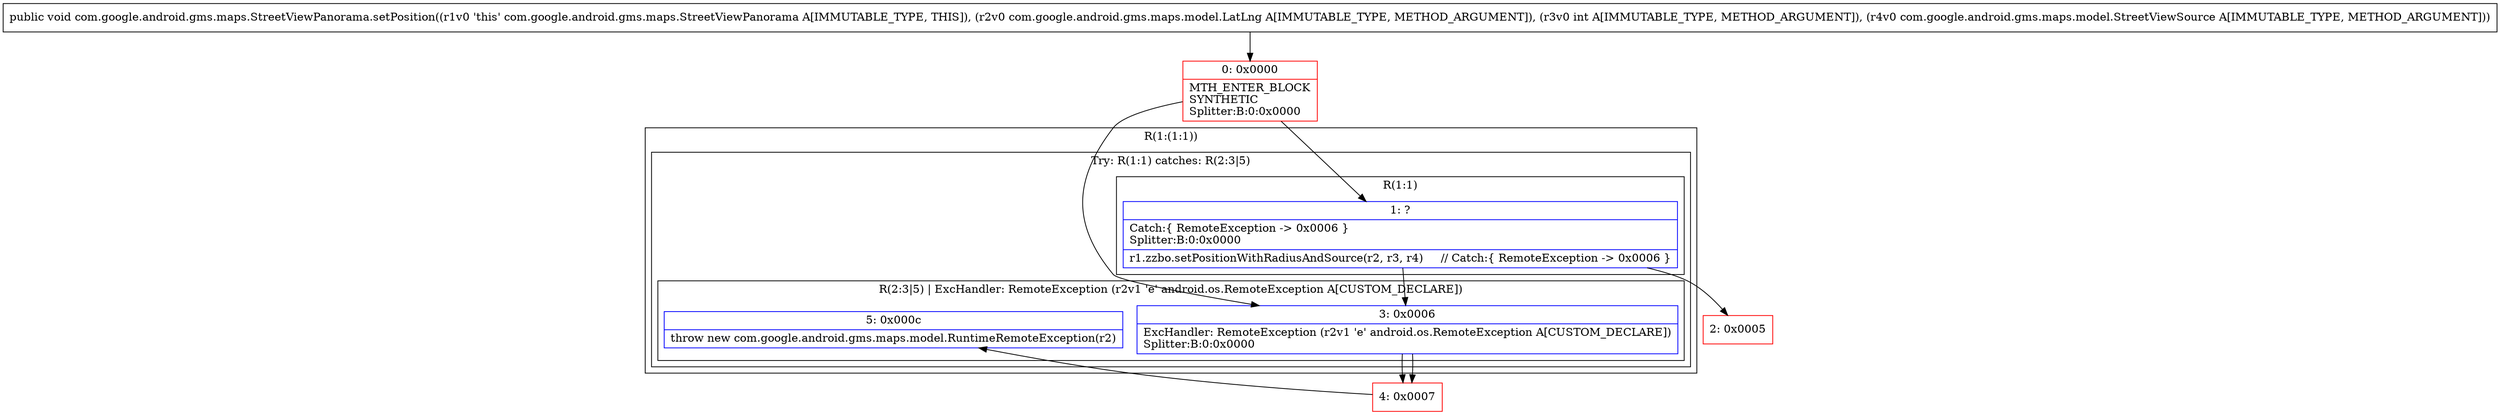 digraph "CFG forcom.google.android.gms.maps.StreetViewPanorama.setPosition(Lcom\/google\/android\/gms\/maps\/model\/LatLng;ILcom\/google\/android\/gms\/maps\/model\/StreetViewSource;)V" {
subgraph cluster_Region_1150807510 {
label = "R(1:(1:1))";
node [shape=record,color=blue];
subgraph cluster_TryCatchRegion_2135721915 {
label = "Try: R(1:1) catches: R(2:3|5)";
node [shape=record,color=blue];
subgraph cluster_Region_826811385 {
label = "R(1:1)";
node [shape=record,color=blue];
Node_1 [shape=record,label="{1\:\ ?|Catch:\{ RemoteException \-\> 0x0006 \}\lSplitter:B:0:0x0000\l|r1.zzbo.setPositionWithRadiusAndSource(r2, r3, r4)     \/\/ Catch:\{ RemoteException \-\> 0x0006 \}\l}"];
}
subgraph cluster_Region_728056422 {
label = "R(2:3|5) | ExcHandler: RemoteException (r2v1 'e' android.os.RemoteException A[CUSTOM_DECLARE])\l";
node [shape=record,color=blue];
Node_3 [shape=record,label="{3\:\ 0x0006|ExcHandler: RemoteException (r2v1 'e' android.os.RemoteException A[CUSTOM_DECLARE])\lSplitter:B:0:0x0000\l}"];
Node_5 [shape=record,label="{5\:\ 0x000c|throw new com.google.android.gms.maps.model.RuntimeRemoteException(r2)\l}"];
}
}
}
subgraph cluster_Region_728056422 {
label = "R(2:3|5) | ExcHandler: RemoteException (r2v1 'e' android.os.RemoteException A[CUSTOM_DECLARE])\l";
node [shape=record,color=blue];
Node_3 [shape=record,label="{3\:\ 0x0006|ExcHandler: RemoteException (r2v1 'e' android.os.RemoteException A[CUSTOM_DECLARE])\lSplitter:B:0:0x0000\l}"];
Node_5 [shape=record,label="{5\:\ 0x000c|throw new com.google.android.gms.maps.model.RuntimeRemoteException(r2)\l}"];
}
Node_0 [shape=record,color=red,label="{0\:\ 0x0000|MTH_ENTER_BLOCK\lSYNTHETIC\lSplitter:B:0:0x0000\l}"];
Node_2 [shape=record,color=red,label="{2\:\ 0x0005}"];
Node_4 [shape=record,color=red,label="{4\:\ 0x0007}"];
MethodNode[shape=record,label="{public void com.google.android.gms.maps.StreetViewPanorama.setPosition((r1v0 'this' com.google.android.gms.maps.StreetViewPanorama A[IMMUTABLE_TYPE, THIS]), (r2v0 com.google.android.gms.maps.model.LatLng A[IMMUTABLE_TYPE, METHOD_ARGUMENT]), (r3v0 int A[IMMUTABLE_TYPE, METHOD_ARGUMENT]), (r4v0 com.google.android.gms.maps.model.StreetViewSource A[IMMUTABLE_TYPE, METHOD_ARGUMENT])) }"];
MethodNode -> Node_0;
Node_1 -> Node_2;
Node_1 -> Node_3;
Node_3 -> Node_4;
Node_3 -> Node_4;
Node_0 -> Node_1;
Node_0 -> Node_3;
Node_4 -> Node_5;
}

